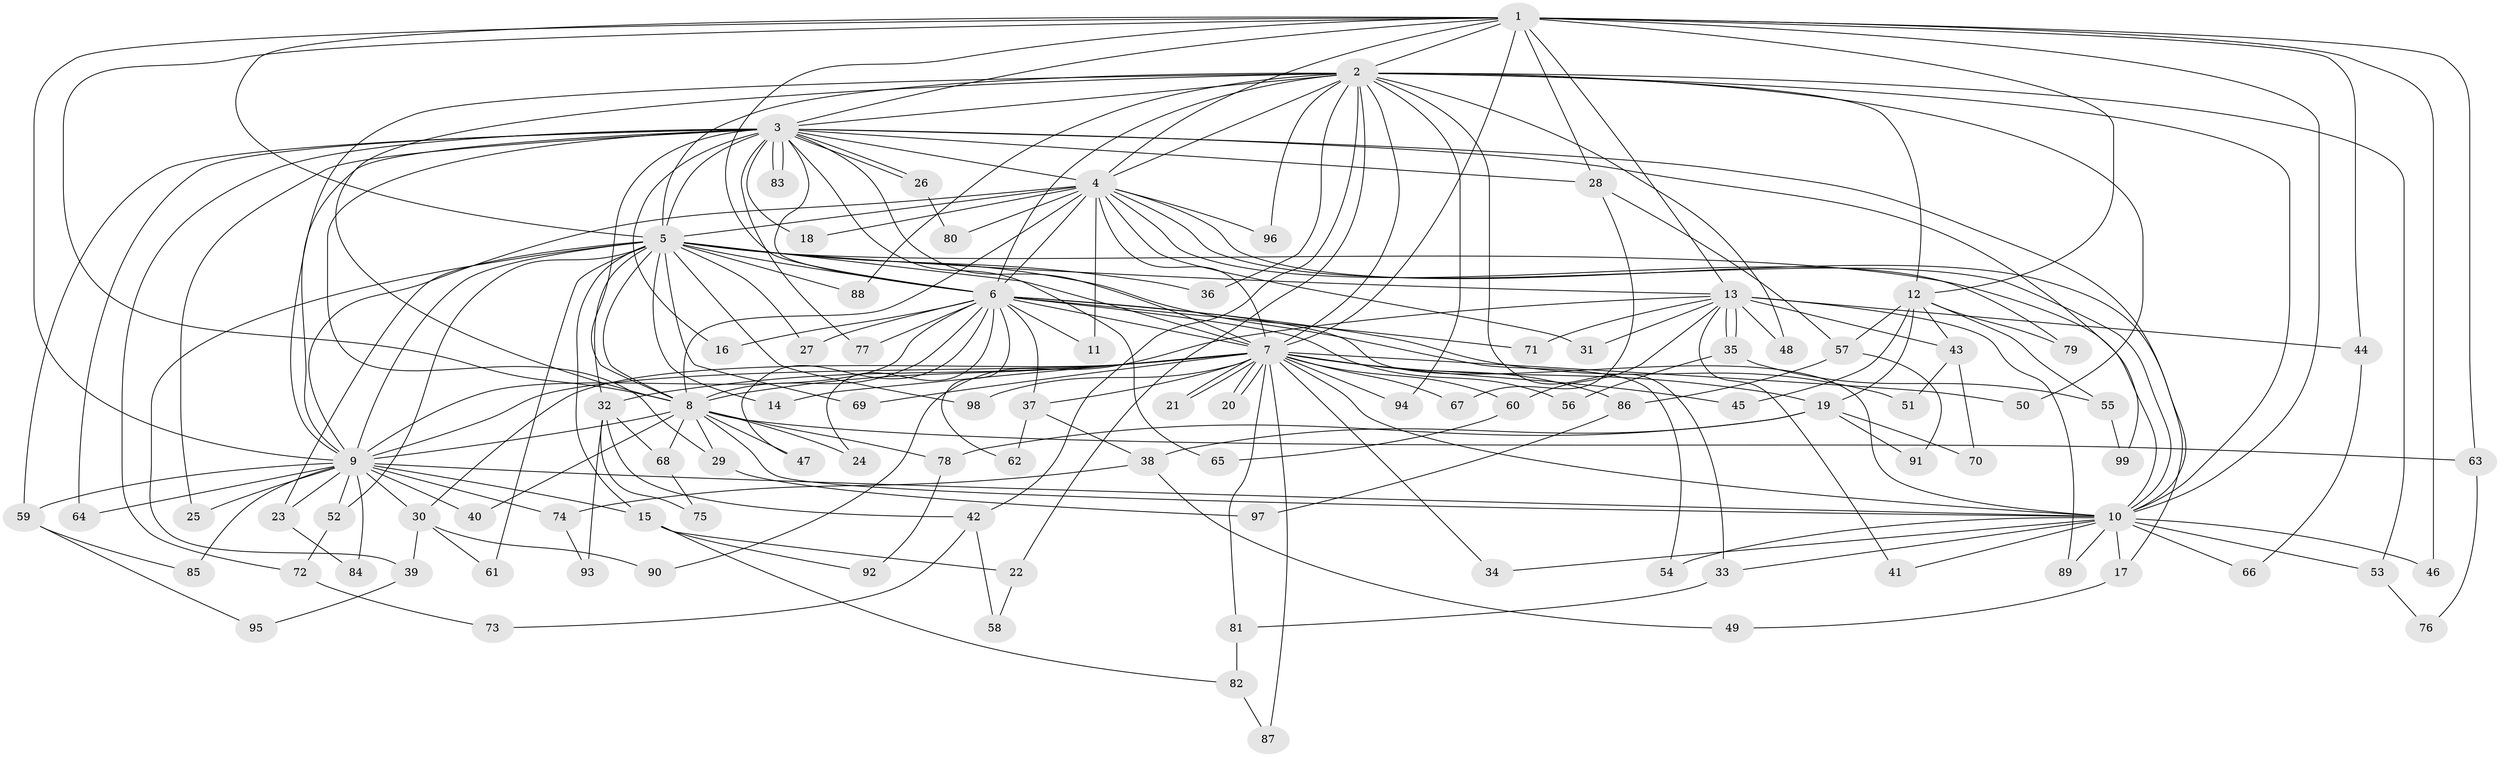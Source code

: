 // coarse degree distribution, {1: 0.30612244897959184, 2: 0.42857142857142855, 16: 0.02040816326530612, 3: 0.12244897959183673, 19: 0.02040816326530612, 4: 0.04081632653061224, 7: 0.02040816326530612, 5: 0.02040816326530612, 34: 0.02040816326530612}
// Generated by graph-tools (version 1.1) at 2025/49/03/04/25 21:49:47]
// undirected, 99 vertices, 223 edges
graph export_dot {
graph [start="1"]
  node [color=gray90,style=filled];
  1;
  2;
  3;
  4;
  5;
  6;
  7;
  8;
  9;
  10;
  11;
  12;
  13;
  14;
  15;
  16;
  17;
  18;
  19;
  20;
  21;
  22;
  23;
  24;
  25;
  26;
  27;
  28;
  29;
  30;
  31;
  32;
  33;
  34;
  35;
  36;
  37;
  38;
  39;
  40;
  41;
  42;
  43;
  44;
  45;
  46;
  47;
  48;
  49;
  50;
  51;
  52;
  53;
  54;
  55;
  56;
  57;
  58;
  59;
  60;
  61;
  62;
  63;
  64;
  65;
  66;
  67;
  68;
  69;
  70;
  71;
  72;
  73;
  74;
  75;
  76;
  77;
  78;
  79;
  80;
  81;
  82;
  83;
  84;
  85;
  86;
  87;
  88;
  89;
  90;
  91;
  92;
  93;
  94;
  95;
  96;
  97;
  98;
  99;
  1 -- 2;
  1 -- 3;
  1 -- 4;
  1 -- 5;
  1 -- 6;
  1 -- 7;
  1 -- 8;
  1 -- 9;
  1 -- 10;
  1 -- 12;
  1 -- 13;
  1 -- 28;
  1 -- 44;
  1 -- 46;
  1 -- 63;
  2 -- 3;
  2 -- 4;
  2 -- 5;
  2 -- 6;
  2 -- 7;
  2 -- 8;
  2 -- 9;
  2 -- 10;
  2 -- 12;
  2 -- 22;
  2 -- 33;
  2 -- 36;
  2 -- 42;
  2 -- 48;
  2 -- 50;
  2 -- 53;
  2 -- 88;
  2 -- 94;
  2 -- 96;
  3 -- 4;
  3 -- 5;
  3 -- 6;
  3 -- 7;
  3 -- 8;
  3 -- 9;
  3 -- 10;
  3 -- 16;
  3 -- 18;
  3 -- 25;
  3 -- 26;
  3 -- 26;
  3 -- 28;
  3 -- 29;
  3 -- 59;
  3 -- 64;
  3 -- 65;
  3 -- 72;
  3 -- 77;
  3 -- 83;
  3 -- 83;
  3 -- 99;
  4 -- 5;
  4 -- 6;
  4 -- 7;
  4 -- 8;
  4 -- 9;
  4 -- 10;
  4 -- 11;
  4 -- 17;
  4 -- 18;
  4 -- 31;
  4 -- 79;
  4 -- 80;
  4 -- 96;
  5 -- 6;
  5 -- 7;
  5 -- 8;
  5 -- 9;
  5 -- 10;
  5 -- 13;
  5 -- 14;
  5 -- 15;
  5 -- 23;
  5 -- 27;
  5 -- 32;
  5 -- 36;
  5 -- 39;
  5 -- 52;
  5 -- 54;
  5 -- 61;
  5 -- 69;
  5 -- 88;
  5 -- 98;
  6 -- 7;
  6 -- 8;
  6 -- 9;
  6 -- 10;
  6 -- 11;
  6 -- 16;
  6 -- 24;
  6 -- 27;
  6 -- 37;
  6 -- 47;
  6 -- 51;
  6 -- 56;
  6 -- 62;
  6 -- 71;
  6 -- 77;
  7 -- 8;
  7 -- 9;
  7 -- 10;
  7 -- 14;
  7 -- 19;
  7 -- 20;
  7 -- 20;
  7 -- 21;
  7 -- 21;
  7 -- 30;
  7 -- 32;
  7 -- 34;
  7 -- 37;
  7 -- 45;
  7 -- 50;
  7 -- 60;
  7 -- 67;
  7 -- 69;
  7 -- 81;
  7 -- 86;
  7 -- 87;
  7 -- 94;
  7 -- 98;
  8 -- 9;
  8 -- 10;
  8 -- 24;
  8 -- 29;
  8 -- 40;
  8 -- 47;
  8 -- 63;
  8 -- 68;
  8 -- 78;
  9 -- 10;
  9 -- 15;
  9 -- 23;
  9 -- 25;
  9 -- 30;
  9 -- 40;
  9 -- 52;
  9 -- 59;
  9 -- 64;
  9 -- 74;
  9 -- 84;
  9 -- 85;
  10 -- 17;
  10 -- 33;
  10 -- 34;
  10 -- 41;
  10 -- 46;
  10 -- 53;
  10 -- 54;
  10 -- 66;
  10 -- 89;
  12 -- 19;
  12 -- 43;
  12 -- 45;
  12 -- 55;
  12 -- 57;
  12 -- 79;
  13 -- 31;
  13 -- 35;
  13 -- 35;
  13 -- 41;
  13 -- 43;
  13 -- 44;
  13 -- 48;
  13 -- 60;
  13 -- 71;
  13 -- 89;
  13 -- 90;
  15 -- 22;
  15 -- 82;
  15 -- 92;
  17 -- 49;
  19 -- 38;
  19 -- 70;
  19 -- 78;
  19 -- 91;
  22 -- 58;
  23 -- 84;
  26 -- 80;
  28 -- 57;
  28 -- 67;
  29 -- 97;
  30 -- 39;
  30 -- 61;
  30 -- 90;
  32 -- 42;
  32 -- 68;
  32 -- 75;
  32 -- 93;
  33 -- 81;
  35 -- 55;
  35 -- 56;
  37 -- 38;
  37 -- 62;
  38 -- 49;
  38 -- 74;
  39 -- 95;
  42 -- 58;
  42 -- 73;
  43 -- 51;
  43 -- 70;
  44 -- 66;
  52 -- 72;
  53 -- 76;
  55 -- 99;
  57 -- 86;
  57 -- 91;
  59 -- 85;
  59 -- 95;
  60 -- 65;
  63 -- 76;
  68 -- 75;
  72 -- 73;
  74 -- 93;
  78 -- 92;
  81 -- 82;
  82 -- 87;
  86 -- 97;
}
